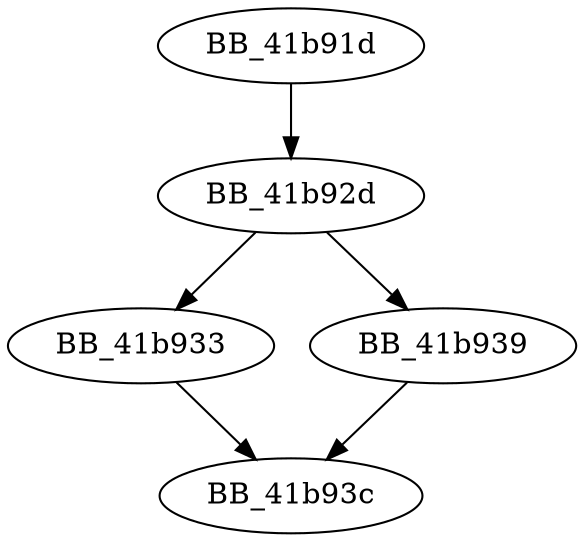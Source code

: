 DiGraph ___crtGetShowWindowMode{
BB_41b91d->BB_41b92d
BB_41b92d->BB_41b933
BB_41b92d->BB_41b939
BB_41b933->BB_41b93c
BB_41b939->BB_41b93c
}
